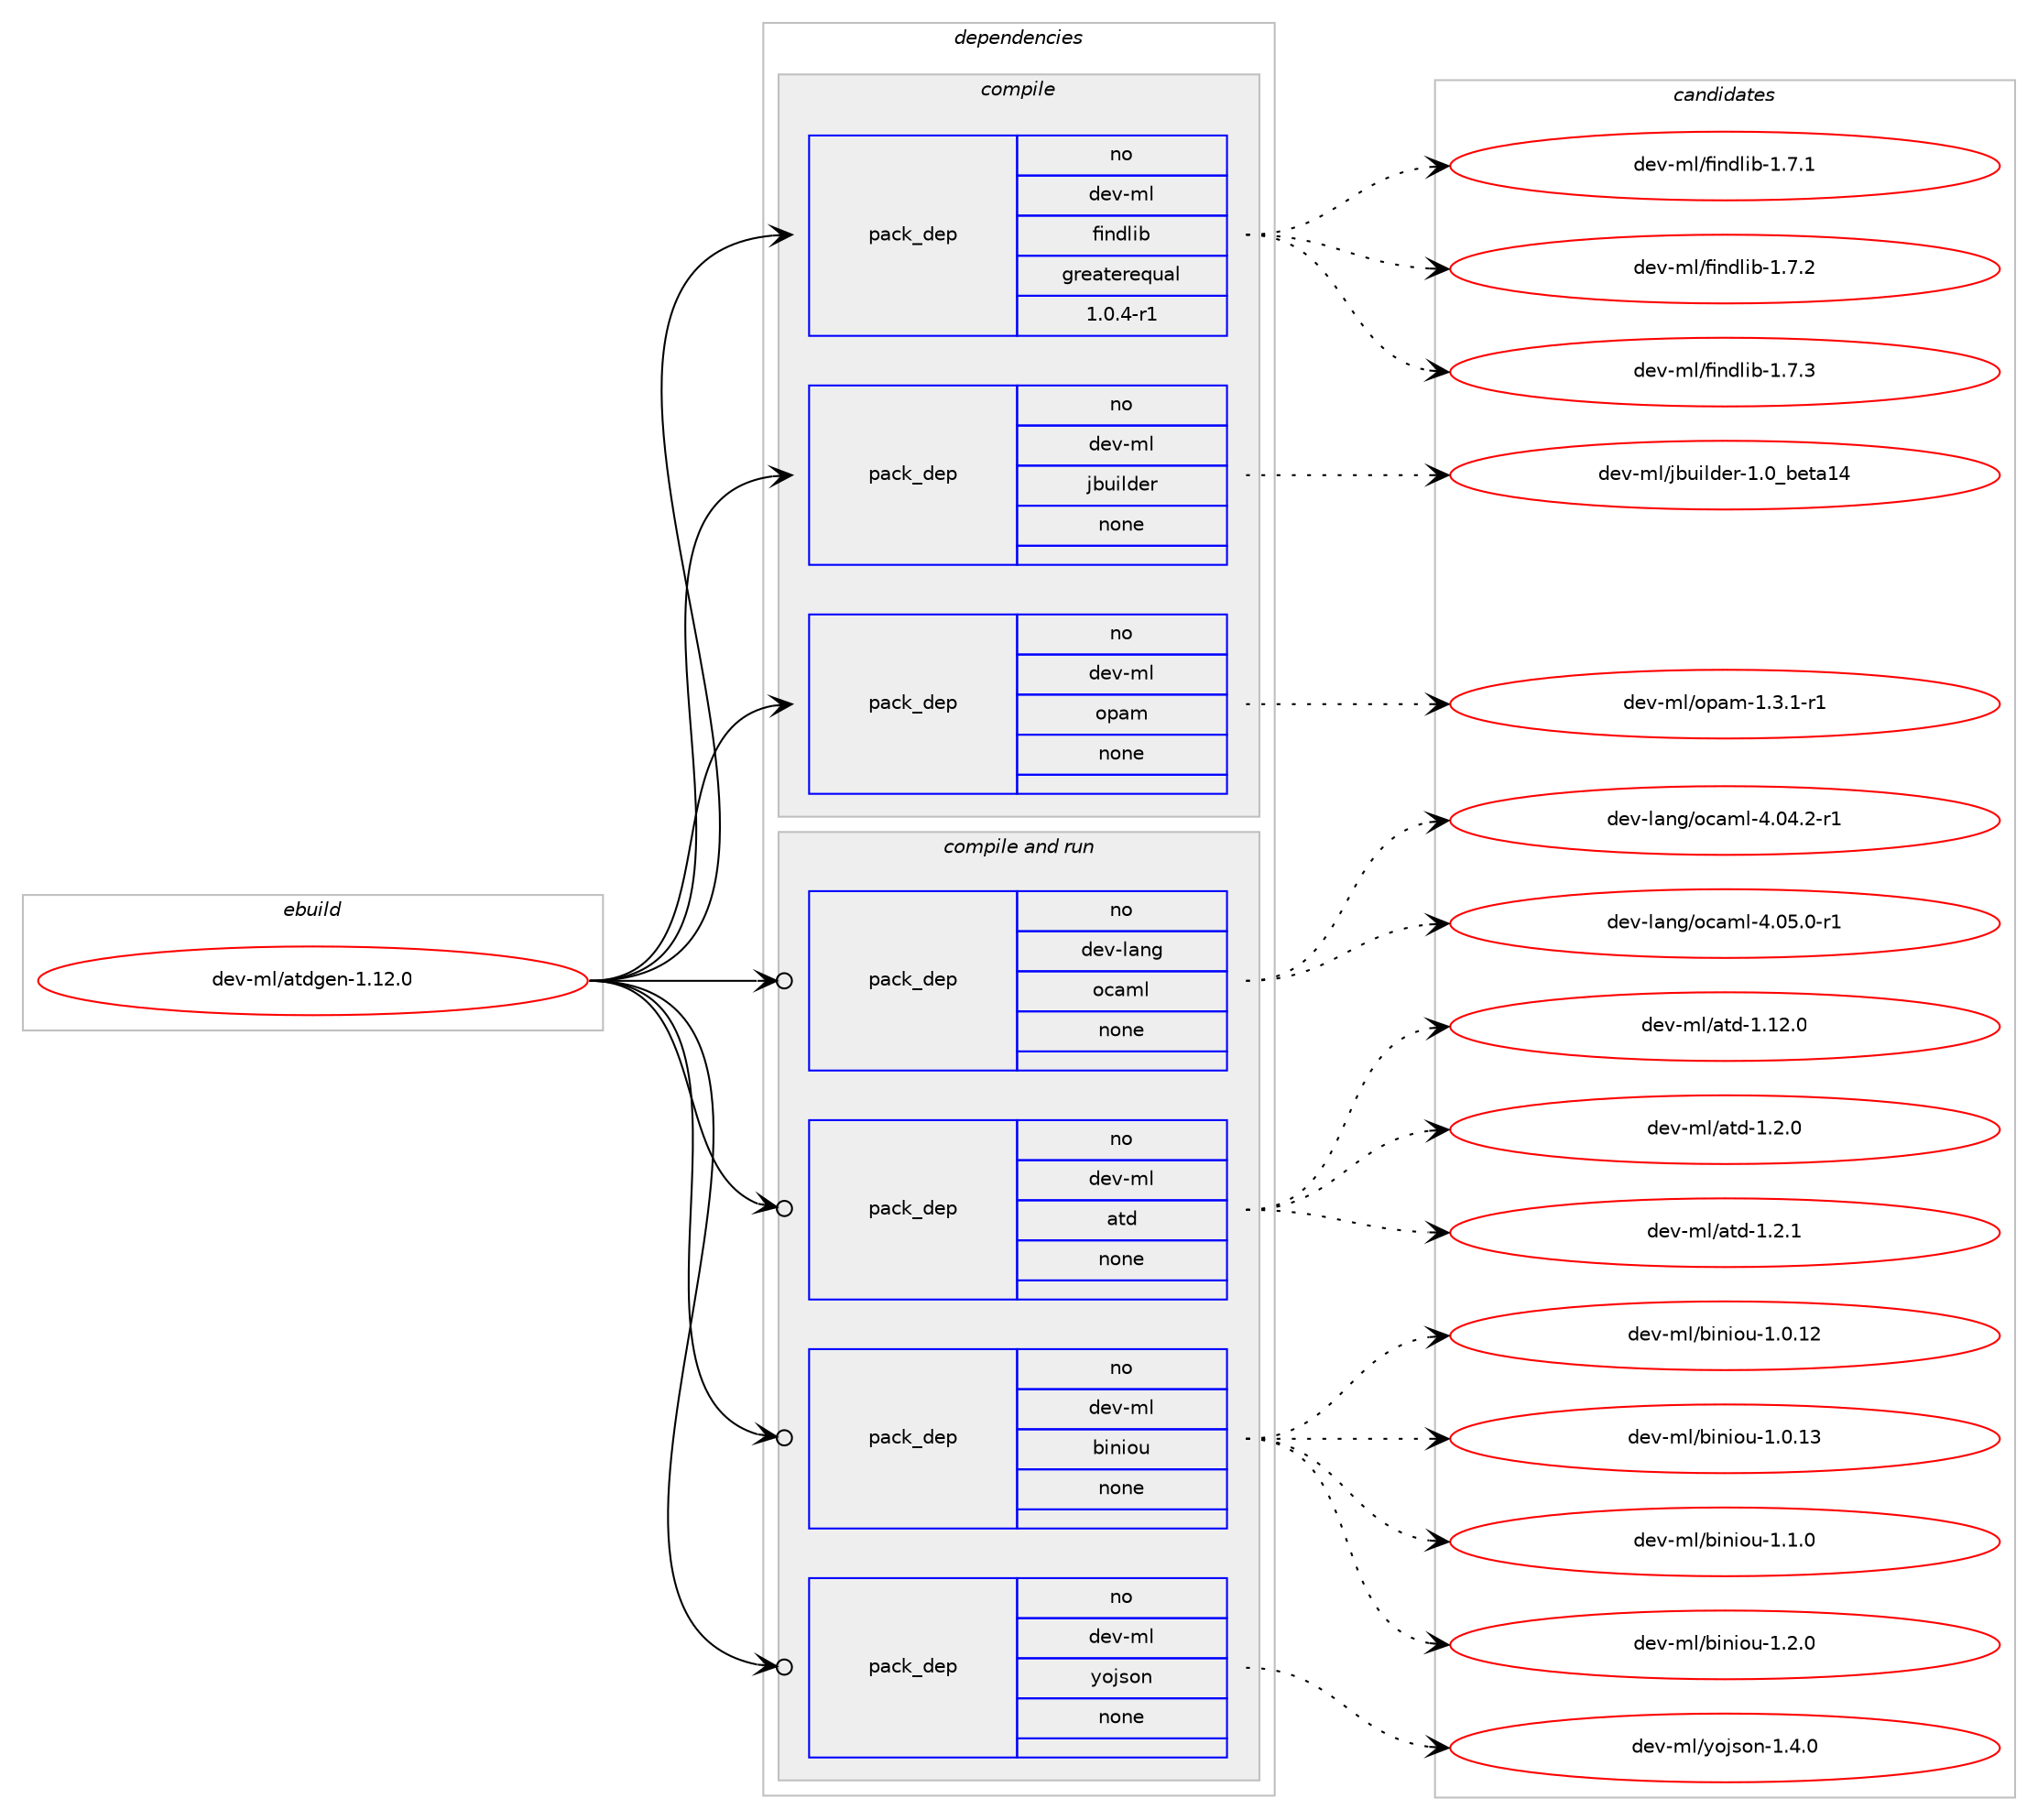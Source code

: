 digraph prolog {

# *************
# Graph options
# *************

newrank=true;
concentrate=true;
compound=true;
graph [rankdir=LR,fontname=Helvetica,fontsize=10,ranksep=1.5];#, ranksep=2.5, nodesep=0.2];
edge  [arrowhead=vee];
node  [fontname=Helvetica,fontsize=10];

# **********
# The ebuild
# **********

subgraph cluster_leftcol {
color=gray;
rank=same;
label=<<i>ebuild</i>>;
id [label="dev-ml/atdgen-1.12.0", color=red, width=4, href="../dev-ml/atdgen-1.12.0.svg"];
}

# ****************
# The dependencies
# ****************

subgraph cluster_midcol {
color=gray;
label=<<i>dependencies</i>>;
subgraph cluster_compile {
fillcolor="#eeeeee";
style=filled;
label=<<i>compile</i>>;
subgraph pack983580 {
dependency1374032 [label=<<TABLE BORDER="0" CELLBORDER="1" CELLSPACING="0" CELLPADDING="4" WIDTH="220"><TR><TD ROWSPAN="6" CELLPADDING="30">pack_dep</TD></TR><TR><TD WIDTH="110">no</TD></TR><TR><TD>dev-ml</TD></TR><TR><TD>findlib</TD></TR><TR><TD>greaterequal</TD></TR><TR><TD>1.0.4-r1</TD></TR></TABLE>>, shape=none, color=blue];
}
id:e -> dependency1374032:w [weight=20,style="solid",arrowhead="vee"];
subgraph pack983581 {
dependency1374033 [label=<<TABLE BORDER="0" CELLBORDER="1" CELLSPACING="0" CELLPADDING="4" WIDTH="220"><TR><TD ROWSPAN="6" CELLPADDING="30">pack_dep</TD></TR><TR><TD WIDTH="110">no</TD></TR><TR><TD>dev-ml</TD></TR><TR><TD>jbuilder</TD></TR><TR><TD>none</TD></TR><TR><TD></TD></TR></TABLE>>, shape=none, color=blue];
}
id:e -> dependency1374033:w [weight=20,style="solid",arrowhead="vee"];
subgraph pack983582 {
dependency1374034 [label=<<TABLE BORDER="0" CELLBORDER="1" CELLSPACING="0" CELLPADDING="4" WIDTH="220"><TR><TD ROWSPAN="6" CELLPADDING="30">pack_dep</TD></TR><TR><TD WIDTH="110">no</TD></TR><TR><TD>dev-ml</TD></TR><TR><TD>opam</TD></TR><TR><TD>none</TD></TR><TR><TD></TD></TR></TABLE>>, shape=none, color=blue];
}
id:e -> dependency1374034:w [weight=20,style="solid",arrowhead="vee"];
}
subgraph cluster_compileandrun {
fillcolor="#eeeeee";
style=filled;
label=<<i>compile and run</i>>;
subgraph pack983583 {
dependency1374035 [label=<<TABLE BORDER="0" CELLBORDER="1" CELLSPACING="0" CELLPADDING="4" WIDTH="220"><TR><TD ROWSPAN="6" CELLPADDING="30">pack_dep</TD></TR><TR><TD WIDTH="110">no</TD></TR><TR><TD>dev-lang</TD></TR><TR><TD>ocaml</TD></TR><TR><TD>none</TD></TR><TR><TD></TD></TR></TABLE>>, shape=none, color=blue];
}
id:e -> dependency1374035:w [weight=20,style="solid",arrowhead="odotvee"];
subgraph pack983584 {
dependency1374036 [label=<<TABLE BORDER="0" CELLBORDER="1" CELLSPACING="0" CELLPADDING="4" WIDTH="220"><TR><TD ROWSPAN="6" CELLPADDING="30">pack_dep</TD></TR><TR><TD WIDTH="110">no</TD></TR><TR><TD>dev-ml</TD></TR><TR><TD>atd</TD></TR><TR><TD>none</TD></TR><TR><TD></TD></TR></TABLE>>, shape=none, color=blue];
}
id:e -> dependency1374036:w [weight=20,style="solid",arrowhead="odotvee"];
subgraph pack983585 {
dependency1374037 [label=<<TABLE BORDER="0" CELLBORDER="1" CELLSPACING="0" CELLPADDING="4" WIDTH="220"><TR><TD ROWSPAN="6" CELLPADDING="30">pack_dep</TD></TR><TR><TD WIDTH="110">no</TD></TR><TR><TD>dev-ml</TD></TR><TR><TD>biniou</TD></TR><TR><TD>none</TD></TR><TR><TD></TD></TR></TABLE>>, shape=none, color=blue];
}
id:e -> dependency1374037:w [weight=20,style="solid",arrowhead="odotvee"];
subgraph pack983586 {
dependency1374038 [label=<<TABLE BORDER="0" CELLBORDER="1" CELLSPACING="0" CELLPADDING="4" WIDTH="220"><TR><TD ROWSPAN="6" CELLPADDING="30">pack_dep</TD></TR><TR><TD WIDTH="110">no</TD></TR><TR><TD>dev-ml</TD></TR><TR><TD>yojson</TD></TR><TR><TD>none</TD></TR><TR><TD></TD></TR></TABLE>>, shape=none, color=blue];
}
id:e -> dependency1374038:w [weight=20,style="solid",arrowhead="odotvee"];
}
subgraph cluster_run {
fillcolor="#eeeeee";
style=filled;
label=<<i>run</i>>;
}
}

# **************
# The candidates
# **************

subgraph cluster_choices {
rank=same;
color=gray;
label=<<i>candidates</i>>;

subgraph choice983580 {
color=black;
nodesep=1;
choice100101118451091084710210511010010810598454946554649 [label="dev-ml/findlib-1.7.1", color=red, width=4,href="../dev-ml/findlib-1.7.1.svg"];
choice100101118451091084710210511010010810598454946554650 [label="dev-ml/findlib-1.7.2", color=red, width=4,href="../dev-ml/findlib-1.7.2.svg"];
choice100101118451091084710210511010010810598454946554651 [label="dev-ml/findlib-1.7.3", color=red, width=4,href="../dev-ml/findlib-1.7.3.svg"];
dependency1374032:e -> choice100101118451091084710210511010010810598454946554649:w [style=dotted,weight="100"];
dependency1374032:e -> choice100101118451091084710210511010010810598454946554650:w [style=dotted,weight="100"];
dependency1374032:e -> choice100101118451091084710210511010010810598454946554651:w [style=dotted,weight="100"];
}
subgraph choice983581 {
color=black;
nodesep=1;
choice100101118451091084710698117105108100101114454946489598101116974952 [label="dev-ml/jbuilder-1.0_beta14", color=red, width=4,href="../dev-ml/jbuilder-1.0_beta14.svg"];
dependency1374033:e -> choice100101118451091084710698117105108100101114454946489598101116974952:w [style=dotted,weight="100"];
}
subgraph choice983582 {
color=black;
nodesep=1;
choice1001011184510910847111112971094549465146494511449 [label="dev-ml/opam-1.3.1-r1", color=red, width=4,href="../dev-ml/opam-1.3.1-r1.svg"];
dependency1374034:e -> choice1001011184510910847111112971094549465146494511449:w [style=dotted,weight="100"];
}
subgraph choice983583 {
color=black;
nodesep=1;
choice1001011184510897110103471119997109108455246485246504511449 [label="dev-lang/ocaml-4.04.2-r1", color=red, width=4,href="../dev-lang/ocaml-4.04.2-r1.svg"];
choice1001011184510897110103471119997109108455246485346484511449 [label="dev-lang/ocaml-4.05.0-r1", color=red, width=4,href="../dev-lang/ocaml-4.05.0-r1.svg"];
dependency1374035:e -> choice1001011184510897110103471119997109108455246485246504511449:w [style=dotted,weight="100"];
dependency1374035:e -> choice1001011184510897110103471119997109108455246485346484511449:w [style=dotted,weight="100"];
}
subgraph choice983584 {
color=black;
nodesep=1;
choice10010111845109108479711610045494649504648 [label="dev-ml/atd-1.12.0", color=red, width=4,href="../dev-ml/atd-1.12.0.svg"];
choice100101118451091084797116100454946504648 [label="dev-ml/atd-1.2.0", color=red, width=4,href="../dev-ml/atd-1.2.0.svg"];
choice100101118451091084797116100454946504649 [label="dev-ml/atd-1.2.1", color=red, width=4,href="../dev-ml/atd-1.2.1.svg"];
dependency1374036:e -> choice10010111845109108479711610045494649504648:w [style=dotted,weight="100"];
dependency1374036:e -> choice100101118451091084797116100454946504648:w [style=dotted,weight="100"];
dependency1374036:e -> choice100101118451091084797116100454946504649:w [style=dotted,weight="100"];
}
subgraph choice983585 {
color=black;
nodesep=1;
choice10010111845109108479810511010511111745494648464950 [label="dev-ml/biniou-1.0.12", color=red, width=4,href="../dev-ml/biniou-1.0.12.svg"];
choice10010111845109108479810511010511111745494648464951 [label="dev-ml/biniou-1.0.13", color=red, width=4,href="../dev-ml/biniou-1.0.13.svg"];
choice100101118451091084798105110105111117454946494648 [label="dev-ml/biniou-1.1.0", color=red, width=4,href="../dev-ml/biniou-1.1.0.svg"];
choice100101118451091084798105110105111117454946504648 [label="dev-ml/biniou-1.2.0", color=red, width=4,href="../dev-ml/biniou-1.2.0.svg"];
dependency1374037:e -> choice10010111845109108479810511010511111745494648464950:w [style=dotted,weight="100"];
dependency1374037:e -> choice10010111845109108479810511010511111745494648464951:w [style=dotted,weight="100"];
dependency1374037:e -> choice100101118451091084798105110105111117454946494648:w [style=dotted,weight="100"];
dependency1374037:e -> choice100101118451091084798105110105111117454946504648:w [style=dotted,weight="100"];
}
subgraph choice983586 {
color=black;
nodesep=1;
choice1001011184510910847121111106115111110454946524648 [label="dev-ml/yojson-1.4.0", color=red, width=4,href="../dev-ml/yojson-1.4.0.svg"];
dependency1374038:e -> choice1001011184510910847121111106115111110454946524648:w [style=dotted,weight="100"];
}
}

}
